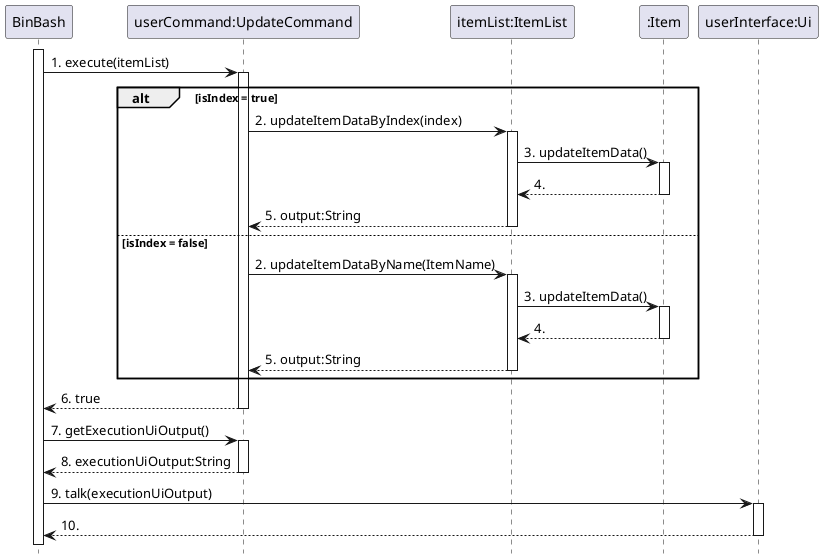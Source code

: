 @startuml

    hide footbox
    participant "BinBash" as BinBash
    participant "userCommand:UpdateCommand" as UpdateCommand
    participant "itemList:ItemList" as ItemList
    participant ":Item" as Item
    participant "userInterface:Ui" as Ui



    activate BinBash
    BinBash -> UpdateCommand : 1. execute(itemList)
    activate UpdateCommand

    alt isIndex = true
        UpdateCommand -> ItemList : 2. updateItemDataByIndex(index)
        activate ItemList
        ItemList -> Item : 3. updateItemData()
        activate Item
        Item --> ItemList : 4.
        deactivate Item
        ItemList --> UpdateCommand : 5. output:String
        deactivate ItemList


    else isIndex = false
        UpdateCommand -> ItemList : 2. updateItemDataByName(ItemName)
        activate ItemList
        ItemList -> Item : 3. updateItemData()
        activate Item
        Item --> ItemList : 4.
        deactivate Item
        ItemList --> UpdateCommand : 5. output:String
        deactivate ItemList

    end group

    UpdateCommand --> BinBash : 6. true
    deactivate UpdateCommand

    BinBash -> UpdateCommand: 7. getExecutionUiOutput()
    activate UpdateCommand
    UpdateCommand --> BinBash: 8. executionUiOutput:String
    deactivate UpdateCommand
    BinBash -> Ui : 9. talk(executionUiOutput)
    activate Ui
    Ui --> BinBash: 10.
    deactivate Ui

@enduml